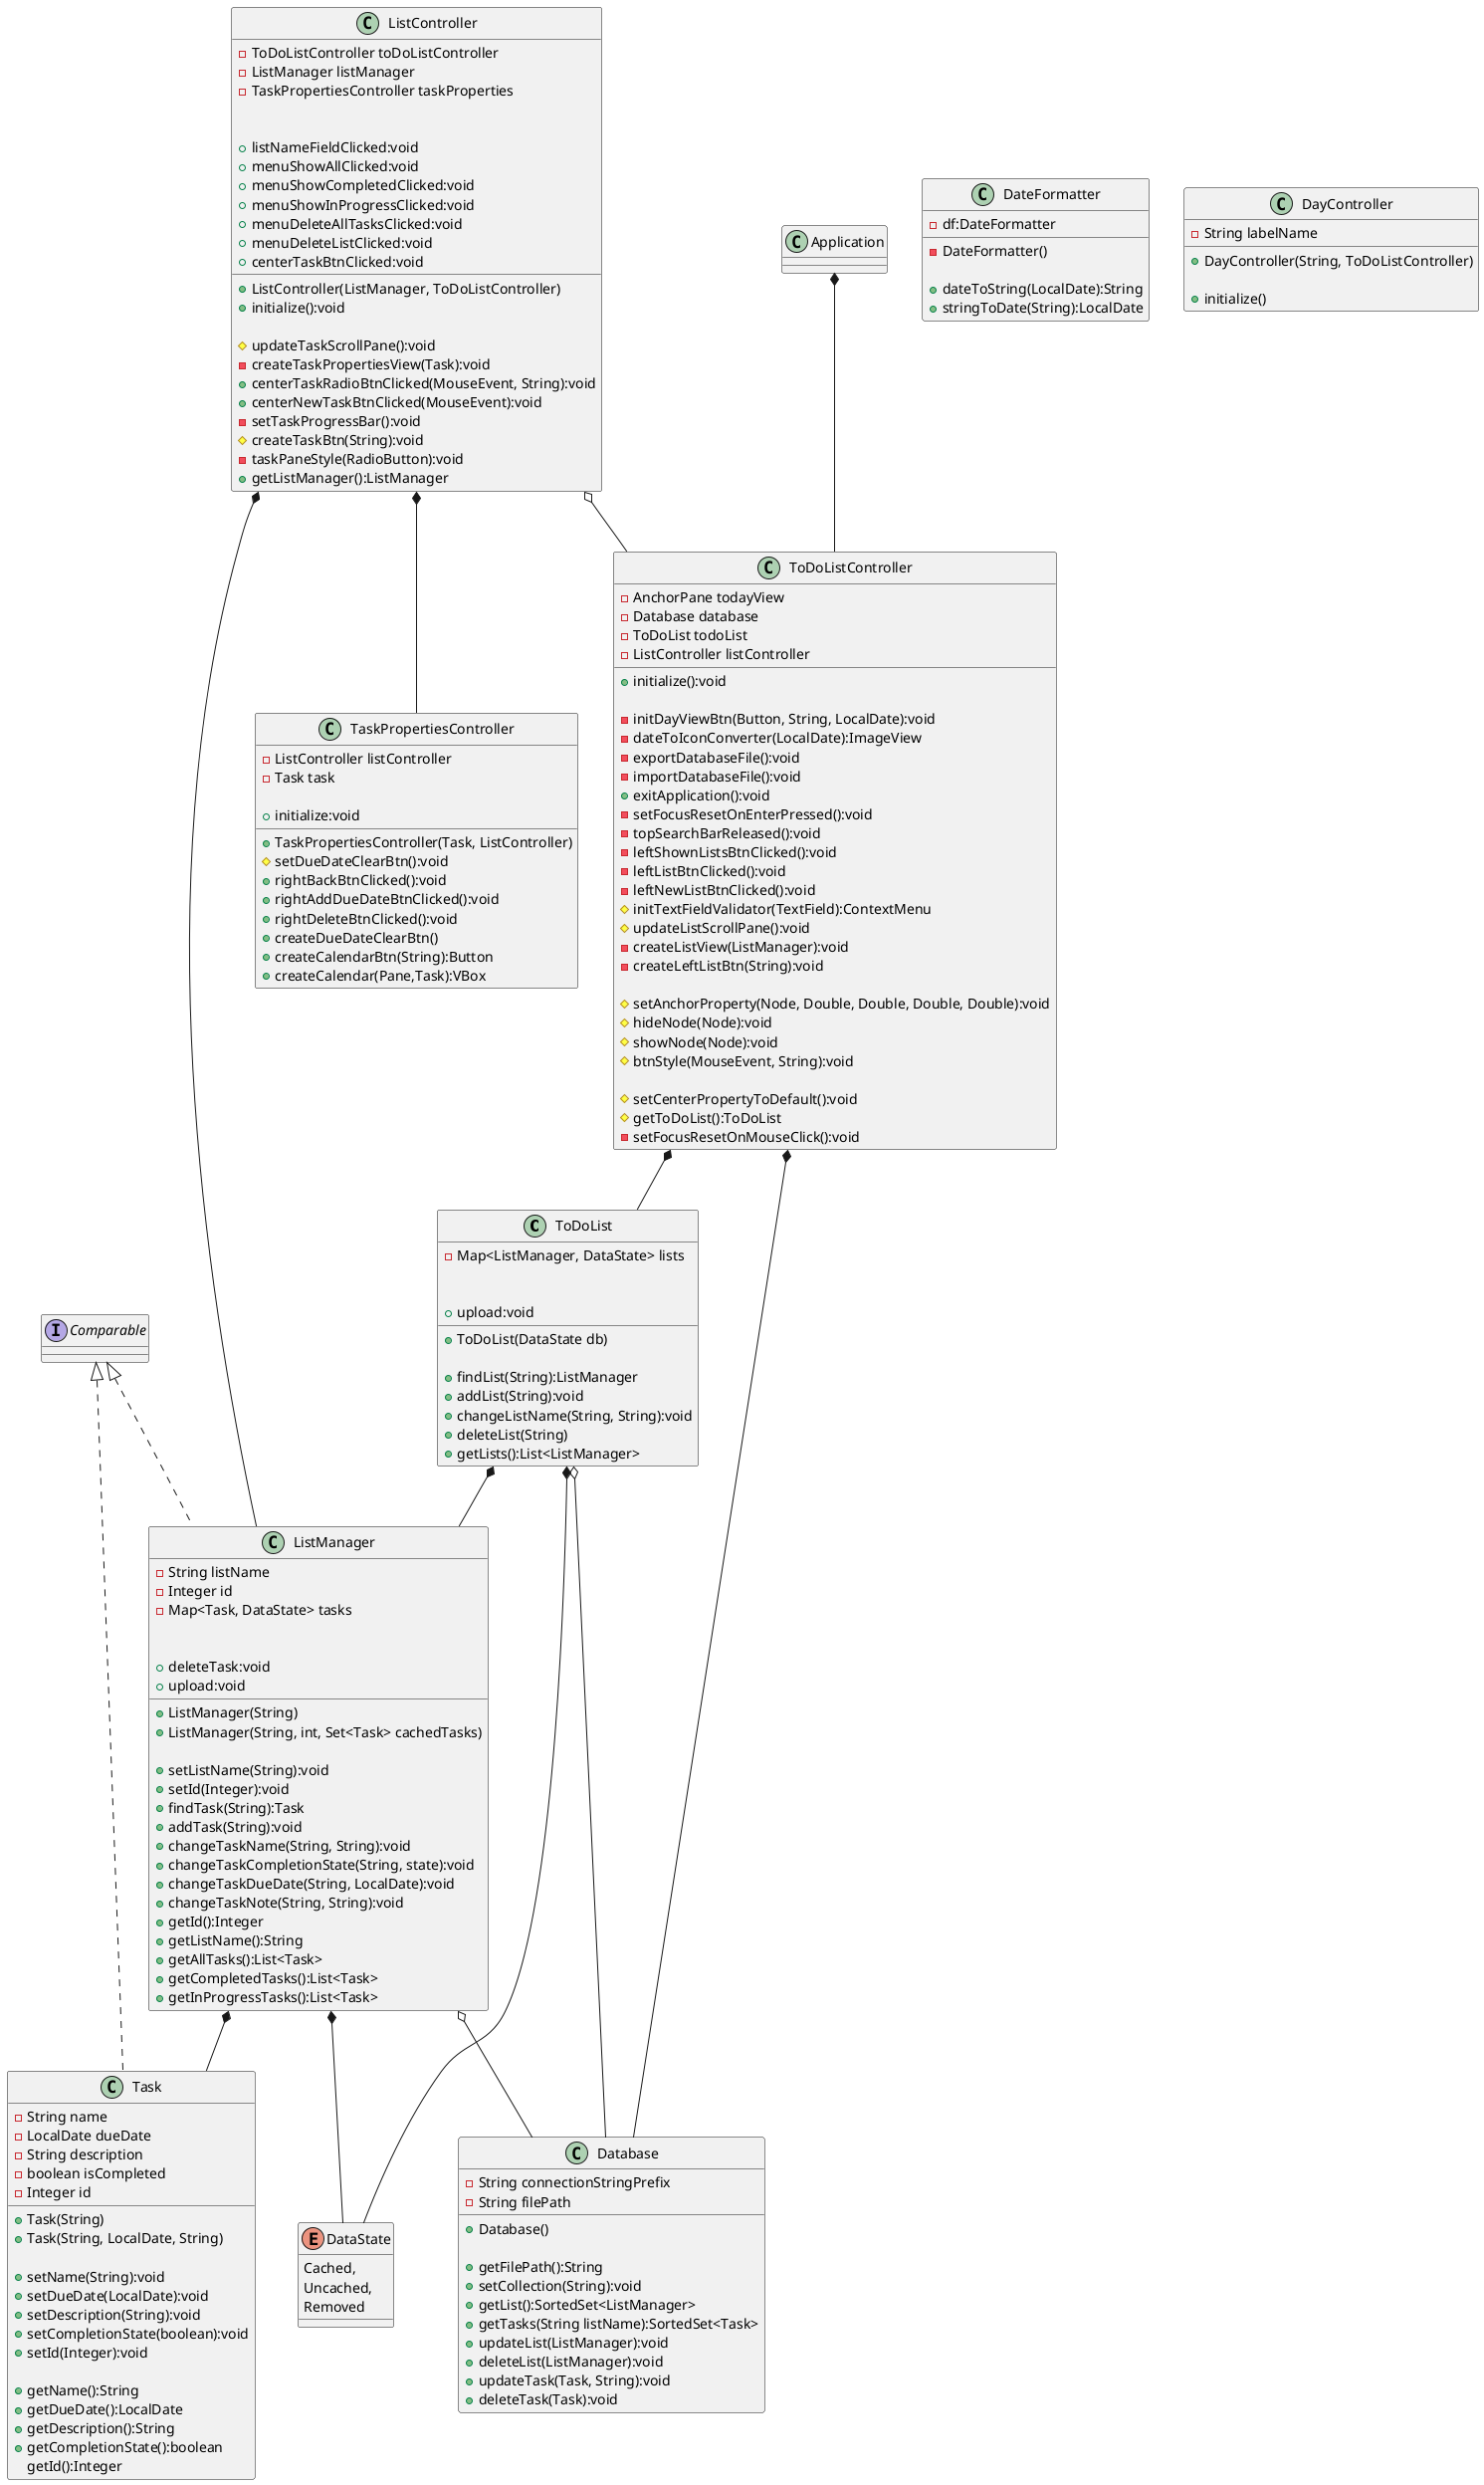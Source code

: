@startuml
'https://plantuml.com/class-diagram

class ToDoList {
    -Map<ListManager, DataState> lists

    +ToDoList(DataState db)

    +findList(String):ListManager
    +addList(String):void
    +changeListName(String, String):void
    +deleteList(String)
    +upload:void
    +getLists():List<ListManager>
}

class Application {}

class Task implements Comparable {
    -String name
    -LocalDate dueDate
    -String description
    -boolean isCompleted
    -Integer id

    +Task(String)
    +Task(String, LocalDate, String)

    +setName(String):void
    +setDueDate(LocalDate):void
    +setDescription(String):void
    +setCompletionState(boolean):void
    +setId(Integer):void

    +getName():String
    +getDueDate():LocalDate
    +getDescription():String
    +getCompletionState():boolean
    getId():Integer
}

class TaskPropertiesController {
    -ListController listController
    -Task task

    +TaskPropertiesController(Task, ListController)
    +initialize:void

    #setDueDateClearBtn():void
    +rightBackBtnClicked():void
    +rightAddDueDateBtnClicked():void
    +rightDeleteBtnClicked():void
    +createDueDateClearBtn()
    +createCalendarBtn(String):Button
    +createCalendar(Pane,Task):VBox
}

class DateFormatter {
    -df:DateFormatter

    -DateFormatter()

    +dateToString(LocalDate):String
    +stringToDate(String):LocalDate
}

class ToDoListController {
    -AnchorPane todayView
    -Database database
    -ToDoList todoList
    -ListController listController

    +initialize():void

    -initDayViewBtn(Button, String, LocalDate):void
    -dateToIconConverter(LocalDate):ImageView
    -exportDatabaseFile():void
    -importDatabaseFile():void
    +exitApplication():void
    -setFocusResetOnEnterPressed():void
    -topSearchBarReleased():void
    -leftShownListsBtnClicked():void
    -leftListBtnClicked():void
    -leftNewListBtnClicked():void
    #initTextFieldValidator(TextField):ContextMenu
    #updateListScrollPane():void
    -createListView(ListManager):void
    -createLeftListBtn(String):void

    #setAnchorProperty(Node, Double, Double, Double, Double):void
    #hideNode(Node):void
    #showNode(Node):void
    #btnStyle(MouseEvent, String):void

    #setCenterPropertyToDefault():void
    #getToDoList():ToDoList
    -setFocusResetOnMouseClick():void
}

class ListManager implements Comparable {
    -String listName
    -Integer id
    -Map<Task, DataState> tasks

    +ListManager(String)
    +ListManager(String, int, Set<Task> cachedTasks)

    +setListName(String):void
    +setId(Integer):void
    +findTask(String):Task
    +addTask(String):void
    +changeTaskName(String, String):void
    +changeTaskCompletionState(String, state):void
    +changeTaskDueDate(String, LocalDate):void
    +changeTaskNote(String, String):void
    +deleteTask:void
    +upload:void

    +getId():Integer
    +getListName():String
    +getAllTasks():List<Task>
    +getCompletedTasks():List<Task>
    +getInProgressTasks():List<Task>
}


class ListController {
    -ToDoListController toDoListController
    -ListManager listManager
    -TaskPropertiesController taskProperties

    +ListController(ListManager, ToDoListController)
    +initialize():void

    #updateTaskScrollPane():void
    +listNameFieldClicked:void
    +menuShowAllClicked:void
    +menuShowCompletedClicked:void
    +menuShowInProgressClicked:void
    +menuDeleteAllTasksClicked:void
    +menuDeleteListClicked:void
    +centerTaskBtnClicked:void
    -createTaskPropertiesView(Task):void
    +centerTaskRadioBtnClicked(MouseEvent, String):void
    +centerNewTaskBtnClicked(MouseEvent):void
    -setTaskProgressBar():void
    #createTaskBtn(String):void
    -taskPaneStyle(RadioButton):void
    +getListManager():ListManager
}

class DayController {
    -String labelName

    +DayController(String, ToDoListController)

    +initialize()
}

class Database {
    -String connectionStringPrefix
    -String filePath

    +Database()

    +getFilePath():String
    +setCollection(String):void
    +getList():SortedSet<ListManager>
    +getTasks(String listName):SortedSet<Task>
    +updateList(ListManager):void
    +deleteList(ListManager):void
    +updateTask(Task, String):void
    +deleteTask(Task):void
}

enum DataState {
    Cached,
    Uncached,
    Removed
}

ListManager *-- Task
ListManager *-- DataState
ListManager o-- Database
ToDoList *-- ListManager
ToDoList *-- DataState
ToDoList o-- Database

ToDoListController *-- Database
ToDoListController *-- ToDoList
ListController o-- ToDoListController
ListController *-- ListManager
ListController *-- TaskPropertiesController

Application *-- ToDoListController

@enduml